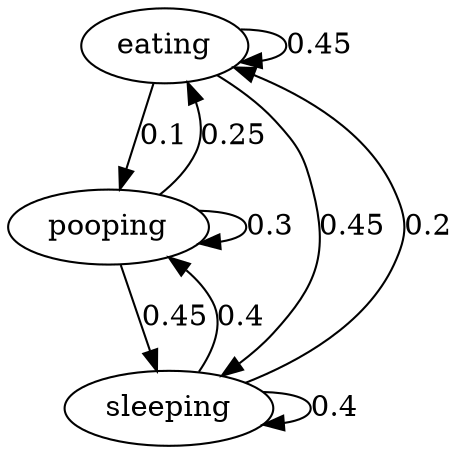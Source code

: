 digraph "" {
eating;
pooping;
sleeping;
eating -> pooping  [key=0, label="0.1", weight="0.1"];
eating -> eating  [key=0, label="0.45", weight="0.45"];
eating -> sleeping  [key=0, label="0.45", weight="0.45"];
pooping -> eating  [key=0, label="0.25", weight="0.25"];
pooping -> pooping  [key=0, label="0.3", weight="0.3"];
pooping -> sleeping  [key=0, label="0.45", weight="0.45"];
sleeping -> pooping  [key=0, label="0.4", weight="0.4"];
sleeping -> eating  [key=0, label="0.2", weight="0.2"];
sleeping -> sleeping  [key=0, label="0.4", weight="0.4"];
}
